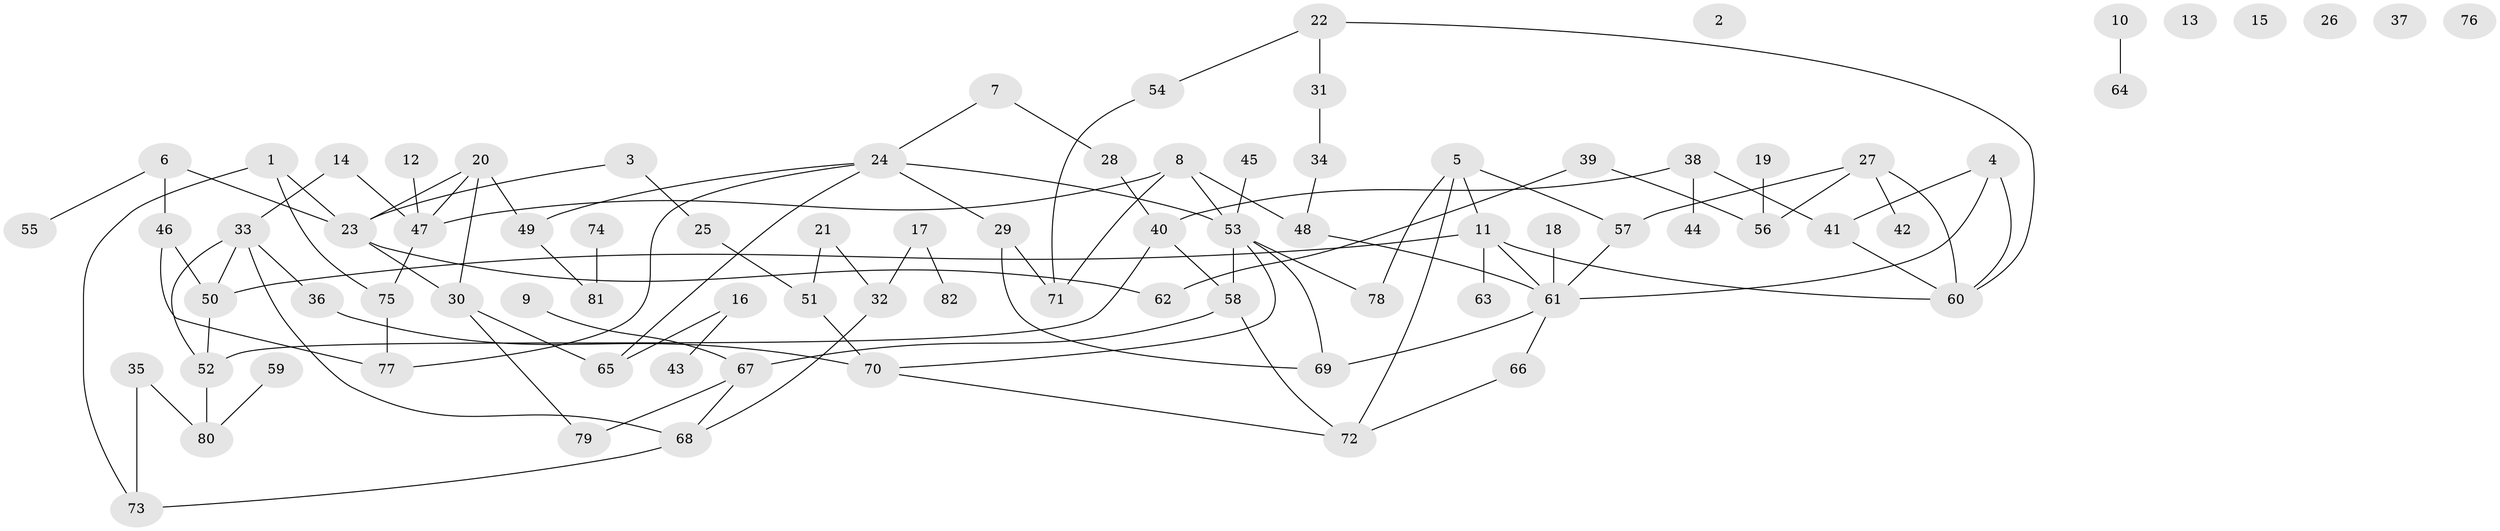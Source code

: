 // Generated by graph-tools (version 1.1) at 2025/33/03/09/25 02:33:55]
// undirected, 82 vertices, 107 edges
graph export_dot {
graph [start="1"]
  node [color=gray90,style=filled];
  1;
  2;
  3;
  4;
  5;
  6;
  7;
  8;
  9;
  10;
  11;
  12;
  13;
  14;
  15;
  16;
  17;
  18;
  19;
  20;
  21;
  22;
  23;
  24;
  25;
  26;
  27;
  28;
  29;
  30;
  31;
  32;
  33;
  34;
  35;
  36;
  37;
  38;
  39;
  40;
  41;
  42;
  43;
  44;
  45;
  46;
  47;
  48;
  49;
  50;
  51;
  52;
  53;
  54;
  55;
  56;
  57;
  58;
  59;
  60;
  61;
  62;
  63;
  64;
  65;
  66;
  67;
  68;
  69;
  70;
  71;
  72;
  73;
  74;
  75;
  76;
  77;
  78;
  79;
  80;
  81;
  82;
  1 -- 23;
  1 -- 73;
  1 -- 75;
  3 -- 23;
  3 -- 25;
  4 -- 41;
  4 -- 60;
  4 -- 61;
  5 -- 11;
  5 -- 57;
  5 -- 72;
  5 -- 78;
  6 -- 23;
  6 -- 46;
  6 -- 55;
  7 -- 24;
  7 -- 28;
  8 -- 47;
  8 -- 48;
  8 -- 53;
  8 -- 71;
  9 -- 67;
  10 -- 64;
  11 -- 50;
  11 -- 60;
  11 -- 61;
  11 -- 63;
  12 -- 47;
  14 -- 33;
  14 -- 47;
  16 -- 43;
  16 -- 65;
  17 -- 32;
  17 -- 82;
  18 -- 61;
  19 -- 56;
  20 -- 23;
  20 -- 30;
  20 -- 47;
  20 -- 49;
  21 -- 32;
  21 -- 51;
  22 -- 31;
  22 -- 54;
  22 -- 60;
  23 -- 30;
  23 -- 62;
  24 -- 29;
  24 -- 49;
  24 -- 53;
  24 -- 65;
  24 -- 77;
  25 -- 51;
  27 -- 42;
  27 -- 56;
  27 -- 57;
  27 -- 60;
  28 -- 40;
  29 -- 69;
  29 -- 71;
  30 -- 65;
  30 -- 79;
  31 -- 34;
  32 -- 68;
  33 -- 36;
  33 -- 50;
  33 -- 52;
  33 -- 68;
  34 -- 48;
  35 -- 73;
  35 -- 80;
  36 -- 70;
  38 -- 40;
  38 -- 41;
  38 -- 44;
  39 -- 56;
  39 -- 62;
  40 -- 52;
  40 -- 58;
  41 -- 60;
  45 -- 53;
  46 -- 50;
  46 -- 77;
  47 -- 75;
  48 -- 61;
  49 -- 81;
  50 -- 52;
  51 -- 70;
  52 -- 80;
  53 -- 58;
  53 -- 69;
  53 -- 70;
  53 -- 78;
  54 -- 71;
  57 -- 61;
  58 -- 67;
  58 -- 72;
  59 -- 80;
  61 -- 66;
  61 -- 69;
  66 -- 72;
  67 -- 68;
  67 -- 79;
  68 -- 73;
  70 -- 72;
  74 -- 81;
  75 -- 77;
}

